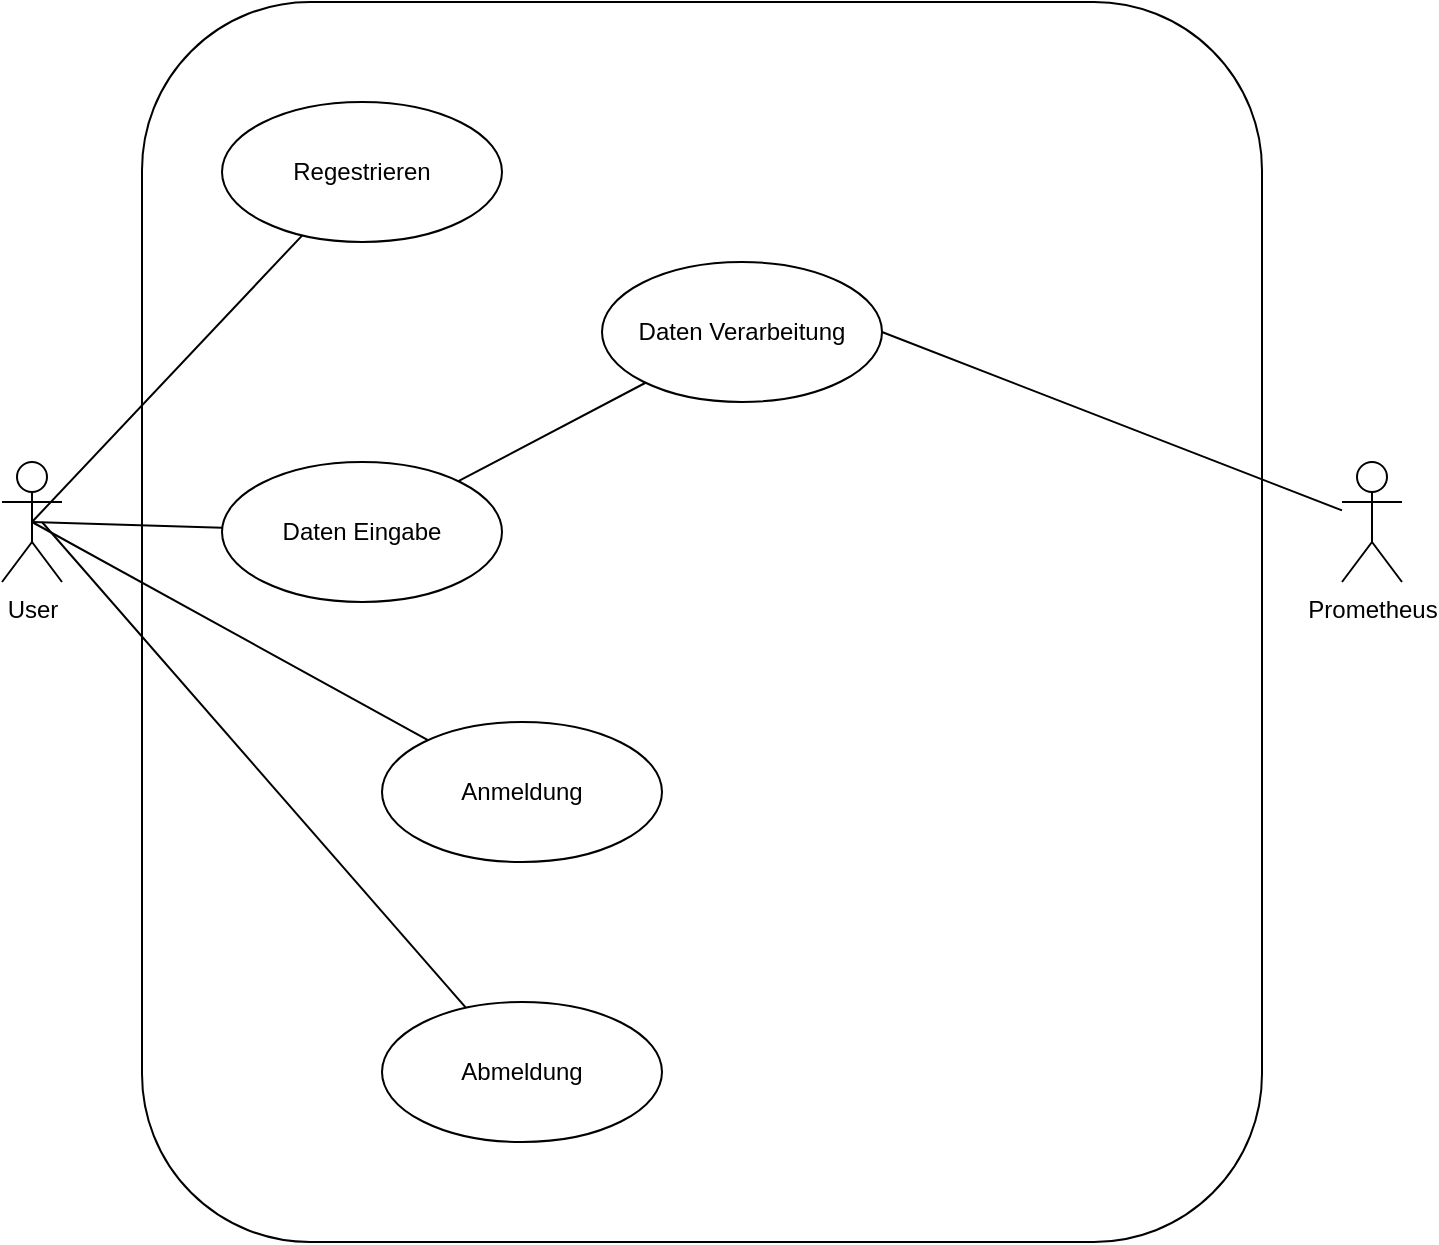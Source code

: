 <mxfile version="28.0.4">
  <diagram name="Seite-1" id="2qEJkPRnKb7TSoBBrgCi">
    <mxGraphModel dx="1426" dy="1956" grid="1" gridSize="10" guides="1" tooltips="1" connect="1" arrows="1" fold="1" page="1" pageScale="1" pageWidth="827" pageHeight="1169" math="0" shadow="0">
      <root>
        <mxCell id="0" />
        <mxCell id="1" parent="0" />
        <mxCell id="szkpdyQdS_sieyauGWx--7" value="&lt;div&gt;User&lt;/div&gt;" style="shape=umlActor;verticalLabelPosition=bottom;verticalAlign=top;html=1;outlineConnect=0;" vertex="1" parent="1">
          <mxGeometry x="150" y="190" width="30" height="60" as="geometry" />
        </mxCell>
        <mxCell id="szkpdyQdS_sieyauGWx--8" value="&lt;div&gt;Prometheus&lt;/div&gt;" style="shape=umlActor;verticalLabelPosition=bottom;verticalAlign=top;html=1;outlineConnect=0;" vertex="1" parent="1">
          <mxGeometry x="820" y="190" width="30" height="60" as="geometry" />
        </mxCell>
        <mxCell id="szkpdyQdS_sieyauGWx--10" value="" style="rounded=1;whiteSpace=wrap;html=1;" vertex="1" parent="1">
          <mxGeometry x="220" y="-40" width="560" height="620" as="geometry" />
        </mxCell>
        <mxCell id="szkpdyQdS_sieyauGWx--15" style="rounded=0;orthogonalLoop=1;jettySize=auto;html=1;endArrow=none;endFill=0;entryX=0.5;entryY=0.5;entryDx=0;entryDy=0;entryPerimeter=0;" edge="1" parent="1" source="szkpdyQdS_sieyauGWx--11" target="szkpdyQdS_sieyauGWx--7">
          <mxGeometry relative="1" as="geometry">
            <mxPoint x="170" y="220" as="targetPoint" />
          </mxGeometry>
        </mxCell>
        <mxCell id="szkpdyQdS_sieyauGWx--11" value="Regestrieren" style="ellipse;whiteSpace=wrap;html=1;" vertex="1" parent="1">
          <mxGeometry x="260" y="10" width="140" height="70" as="geometry" />
        </mxCell>
        <mxCell id="szkpdyQdS_sieyauGWx--24" style="rounded=0;orthogonalLoop=1;jettySize=auto;html=1;endArrow=none;endFill=0;" edge="1" parent="1" source="szkpdyQdS_sieyauGWx--12" target="szkpdyQdS_sieyauGWx--13">
          <mxGeometry relative="1" as="geometry" />
        </mxCell>
        <mxCell id="szkpdyQdS_sieyauGWx--12" value="Daten Eingabe" style="ellipse;whiteSpace=wrap;html=1;" vertex="1" parent="1">
          <mxGeometry x="260" y="190" width="140" height="70" as="geometry" />
        </mxCell>
        <mxCell id="szkpdyQdS_sieyauGWx--23" style="rounded=0;orthogonalLoop=1;jettySize=auto;html=1;exitX=1;exitY=0.5;exitDx=0;exitDy=0;endArrow=none;endFill=0;" edge="1" parent="1" source="szkpdyQdS_sieyauGWx--13" target="szkpdyQdS_sieyauGWx--8">
          <mxGeometry relative="1" as="geometry" />
        </mxCell>
        <mxCell id="szkpdyQdS_sieyauGWx--13" value="Daten Verarbeitung" style="ellipse;whiteSpace=wrap;html=1;" vertex="1" parent="1">
          <mxGeometry x="450" y="90" width="140" height="70" as="geometry" />
        </mxCell>
        <mxCell id="szkpdyQdS_sieyauGWx--16" style="rounded=0;orthogonalLoop=1;jettySize=auto;html=1;entryX=0.5;entryY=0.5;entryDx=0;entryDy=0;entryPerimeter=0;endArrow=none;endFill=0;" edge="1" parent="1" source="szkpdyQdS_sieyauGWx--12" target="szkpdyQdS_sieyauGWx--7">
          <mxGeometry relative="1" as="geometry" />
        </mxCell>
        <mxCell id="szkpdyQdS_sieyauGWx--18" value="Anmeldung" style="ellipse;whiteSpace=wrap;html=1;" vertex="1" parent="1">
          <mxGeometry x="340" y="320" width="140" height="70" as="geometry" />
        </mxCell>
        <mxCell id="szkpdyQdS_sieyauGWx--22" style="rounded=0;orthogonalLoop=1;jettySize=auto;html=1;endArrow=none;endFill=0;" edge="1" parent="1" source="szkpdyQdS_sieyauGWx--19">
          <mxGeometry relative="1" as="geometry">
            <mxPoint x="170" y="220" as="targetPoint" />
          </mxGeometry>
        </mxCell>
        <mxCell id="szkpdyQdS_sieyauGWx--19" value="Abmeldung" style="ellipse;whiteSpace=wrap;html=1;" vertex="1" parent="1">
          <mxGeometry x="340" y="460" width="140" height="70" as="geometry" />
        </mxCell>
        <mxCell id="szkpdyQdS_sieyauGWx--21" style="rounded=0;orthogonalLoop=1;jettySize=auto;html=1;entryX=0.5;entryY=0.5;entryDx=0;entryDy=0;entryPerimeter=0;endArrow=none;endFill=0;" edge="1" parent="1" source="szkpdyQdS_sieyauGWx--18" target="szkpdyQdS_sieyauGWx--7">
          <mxGeometry relative="1" as="geometry" />
        </mxCell>
      </root>
    </mxGraphModel>
  </diagram>
</mxfile>
